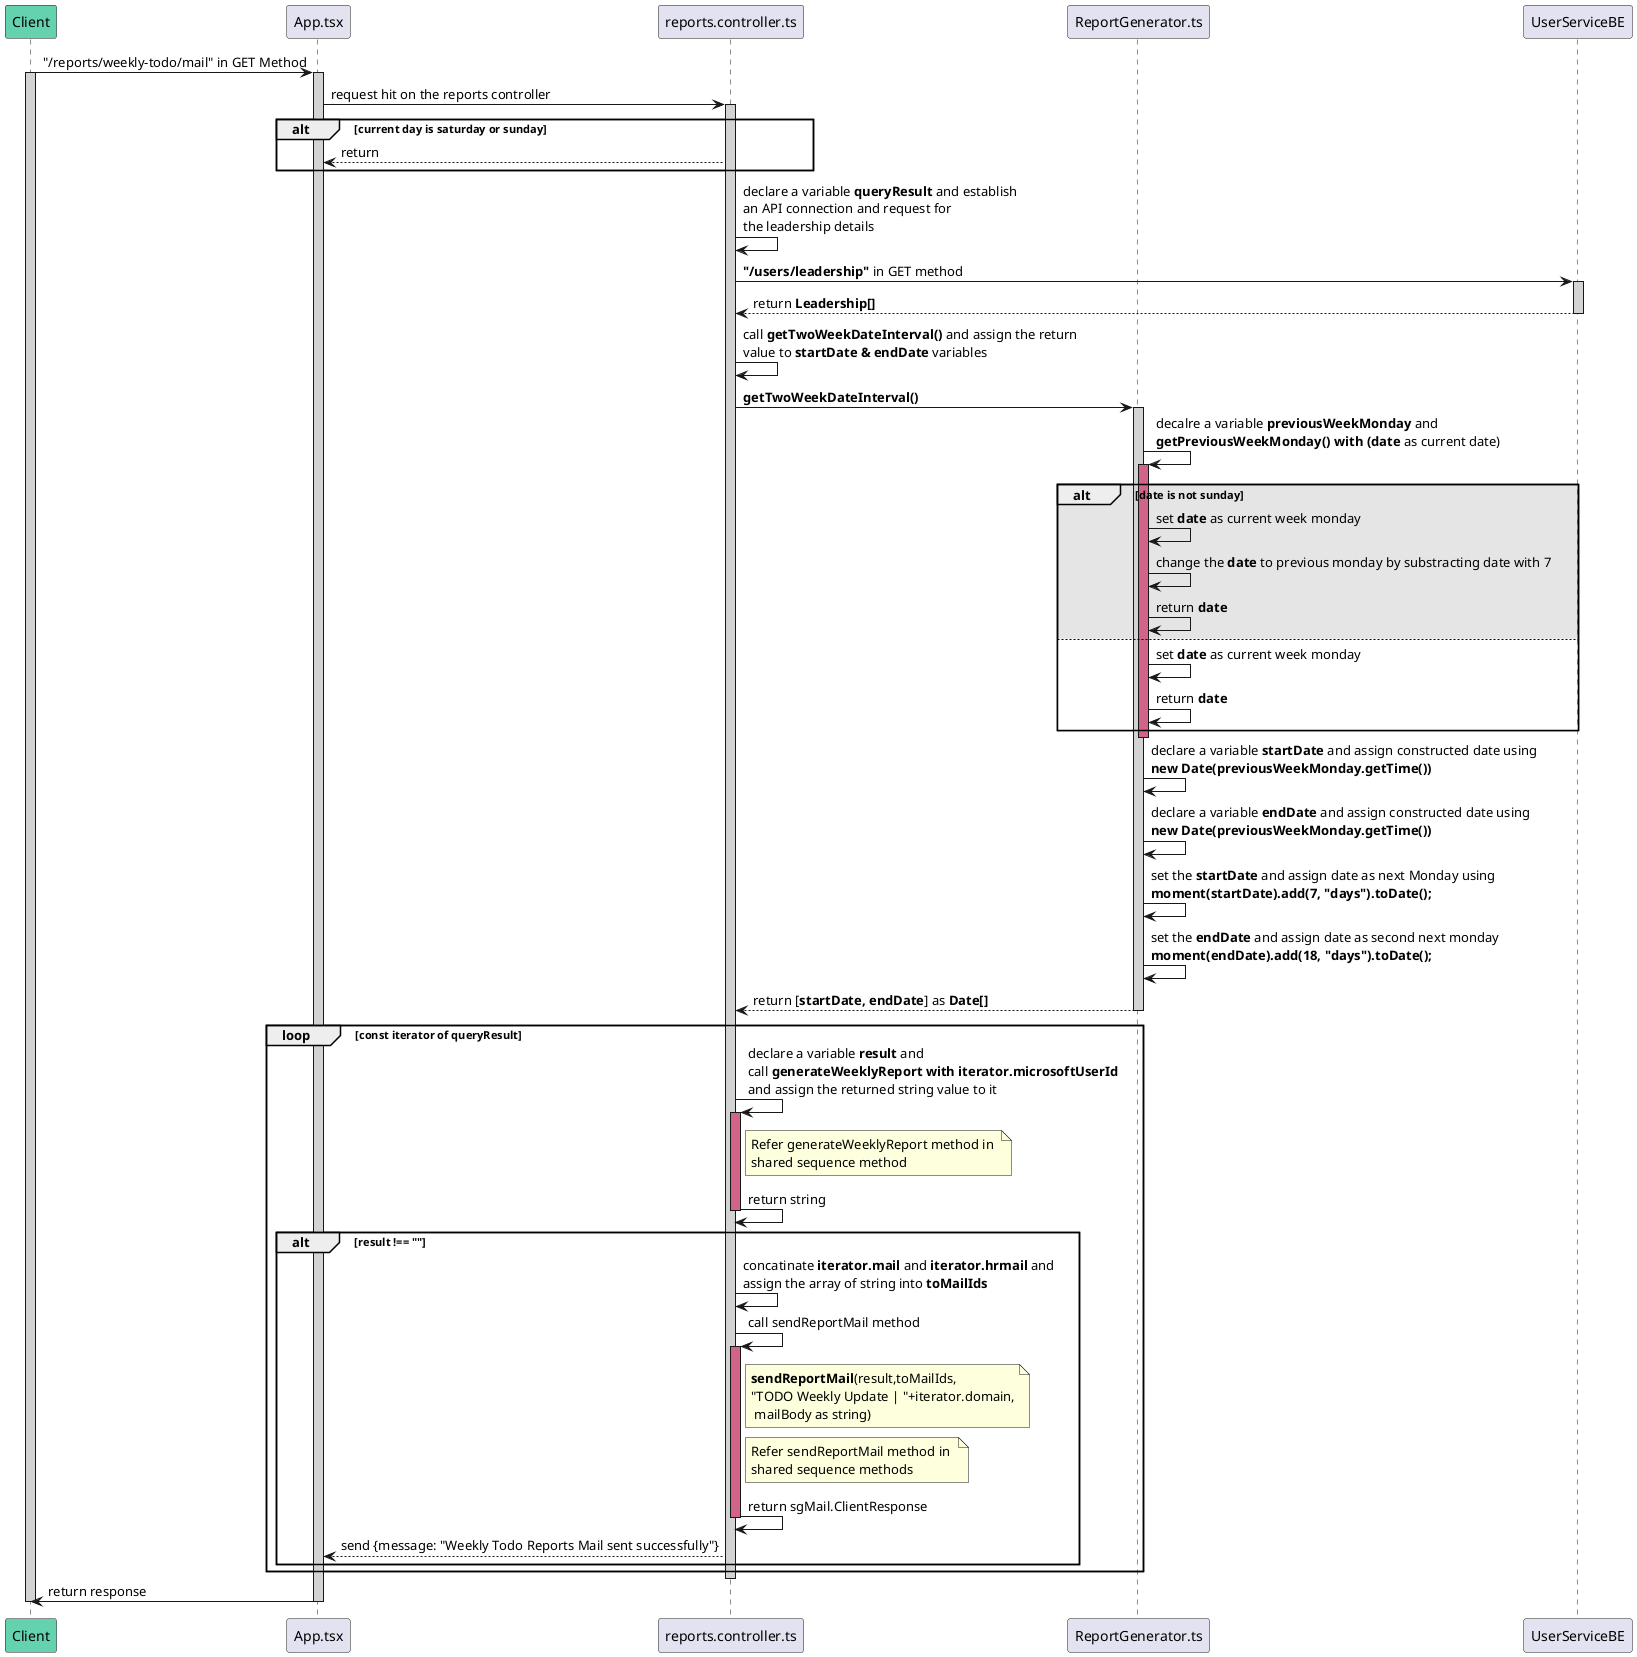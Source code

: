 @startuml Weekly Todo Mail

participant Client #64D1AF
participant App.tsx
participant reports.controller.ts
participant ReportGenerator.ts

Client -> App.tsx : "/reports/weekly-todo/mail" in GET Method
activate Client #D3D3D3
activate App.tsx #D3D3D3

App.tsx -> reports.controller.ts : request hit on the reports controller
activate reports.controller.ts #D3D3D3

alt current day is saturday or sunday 
    App.tsx <-- reports.controller.ts : return 
end
reports.controller.ts -> reports.controller.ts : declare a variable **queryResult** and establish \nan API connection and request for \nthe leadership details
reports.controller.ts -> UserServiceBE : **"/users/leadership"** in GET method
activate UserServiceBE #D3D3D3
    reports.controller.ts <-- UserServiceBE : return **Leadership[]**
deactivate UserServiceBE
reports.controller.ts -> reports.controller.ts : call **getTwoWeekDateInterval()** and assign the return \nvalue to **startDate & endDate** variables
reports.controller.ts -> ReportGenerator.ts : **getTwoWeekDateInterval()**
activate ReportGenerator.ts #D3D3D3
    ReportGenerator.ts -> ReportGenerator.ts : decalre a variable **previousWeekMonday** and \n**getPreviousWeekMonday() with (date** as current date)
    activate ReportGenerator.ts #D16587
        alt #0000001a date is not sunday
            ReportGenerator.ts -> ReportGenerator.ts : set **date** as current week monday
            ReportGenerator.ts -> ReportGenerator.ts : change the **date** to previous monday by substracting date with 7
            ReportGenerator.ts -> ReportGenerator.ts : return **date**
        else #FFFFFF
            ReportGenerator.ts -> ReportGenerator.ts : set **date** as current week monday
            ReportGenerator.ts -> ReportGenerator.ts : return **date**
        end
    deactivate ReportGenerator.ts
    ReportGenerator.ts -> ReportGenerator.ts : declare a variable **startDate** and assign constructed date using\n**new Date(previousWeekMonday.getTime())**
    ReportGenerator.ts -> ReportGenerator.ts : declare a variable **endDate** and assign constructed date using\n**new Date(previousWeekMonday.getTime())**
    ReportGenerator.ts -> ReportGenerator.ts : set the **startDate** and assign date as next Monday using\n**moment(startDate).add(7, "days").toDate();**
    ReportGenerator.ts -> ReportGenerator.ts : set the **endDate** and assign date as second next monday\n**moment(endDate).add(18, "days").toDate();**
    reports.controller.ts <-- ReportGenerator.ts : return [**startDate, endDate**] as **Date[]**
deactivate ReportGenerator.ts

loop const iterator of queryResult
    reports.controller.ts -> reports.controller.ts : declare a variable **result** and \ncall **generateWeeklyReport with iterator.microsoftUserId** \nand assign the returned string value to it
    activate reports.controller.ts #D16587
        note right of reports.controller.ts : Refer generateWeeklyReport method in \nshared sequence method
        reports.controller.ts -> reports.controller.ts : return string
    deactivate reports.controller.ts

    alt result !== ""
        reports.controller.ts -> reports.controller.ts : concatinate **iterator.mail** and **iterator.hrmail** and \nassign the array of string into **toMailIds**
        reports.controller.ts -> reports.controller.ts : call sendReportMail method
        activate reports.controller.ts #D16587
            note right of reports.controller.ts : **sendReportMail**(result,toMailIds,\n"TODO Weekly Update | "+iterator.domain,\n mailBody as string)
            note right of reports.controller.ts : Refer sendReportMail method in \nshared sequence methods
            reports.controller.ts -> reports.controller.ts : return sgMail.ClientResponse
        deactivate reports.controller.ts 
        App.tsx <-- reports.controller.ts : send {message: "Weekly Todo Reports Mail sent successfully"}
    end
end


deactivate reports.controller.ts
App.tsx  -> Client: return response

deactivate App.tsx
deactivate Client
@enduml